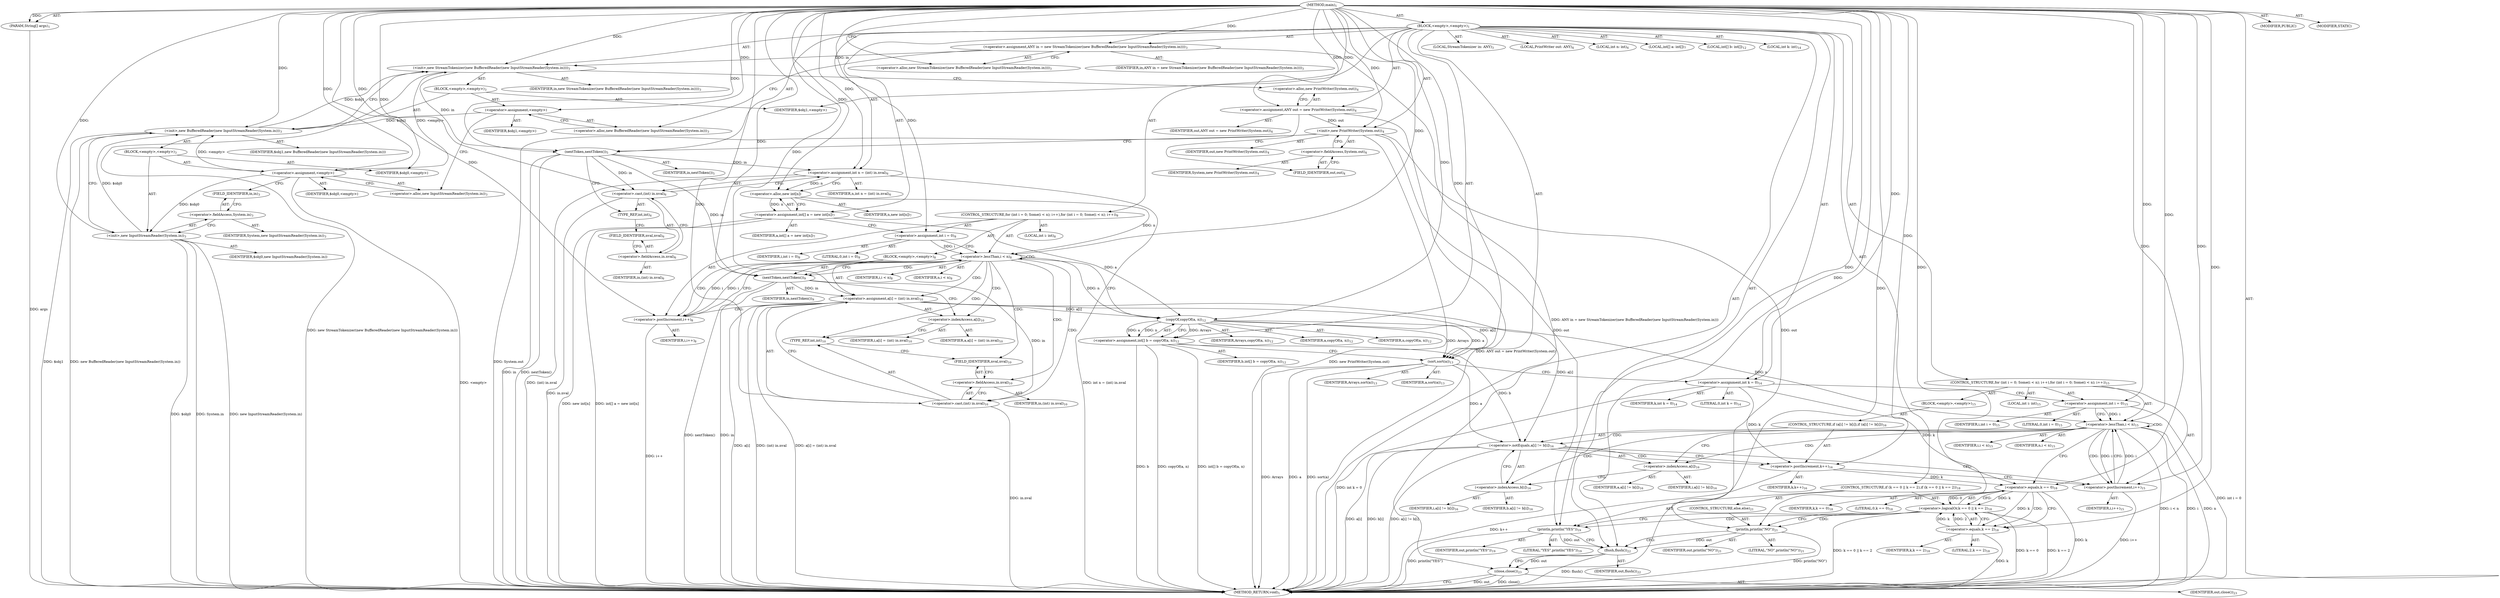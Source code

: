 digraph "main" {  
"21" [label = <(METHOD,main)<SUB>1</SUB>> ]
"22" [label = <(PARAM,String[] args)<SUB>1</SUB>> ]
"23" [label = <(BLOCK,&lt;empty&gt;,&lt;empty&gt;)<SUB>1</SUB>> ]
"4" [label = <(LOCAL,StreamTokenizer in: ANY)<SUB>3</SUB>> ]
"24" [label = <(&lt;operator&gt;.assignment,ANY in = new StreamTokenizer(new BufferedReader(new InputStreamReader(System.in))))<SUB>3</SUB>> ]
"25" [label = <(IDENTIFIER,in,ANY in = new StreamTokenizer(new BufferedReader(new InputStreamReader(System.in))))<SUB>3</SUB>> ]
"26" [label = <(&lt;operator&gt;.alloc,new StreamTokenizer(new BufferedReader(new InputStreamReader(System.in))))<SUB>3</SUB>> ]
"27" [label = <(&lt;init&gt;,new StreamTokenizer(new BufferedReader(new InputStreamReader(System.in))))<SUB>3</SUB>> ]
"3" [label = <(IDENTIFIER,in,new StreamTokenizer(new BufferedReader(new InputStreamReader(System.in))))<SUB>3</SUB>> ]
"28" [label = <(BLOCK,&lt;empty&gt;,&lt;empty&gt;)<SUB>3</SUB>> ]
"29" [label = <(&lt;operator&gt;.assignment,&lt;empty&gt;)> ]
"30" [label = <(IDENTIFIER,$obj1,&lt;empty&gt;)> ]
"31" [label = <(&lt;operator&gt;.alloc,new BufferedReader(new InputStreamReader(System.in)))<SUB>3</SUB>> ]
"32" [label = <(&lt;init&gt;,new BufferedReader(new InputStreamReader(System.in)))<SUB>3</SUB>> ]
"33" [label = <(IDENTIFIER,$obj1,new BufferedReader(new InputStreamReader(System.in)))> ]
"34" [label = <(BLOCK,&lt;empty&gt;,&lt;empty&gt;)<SUB>3</SUB>> ]
"35" [label = <(&lt;operator&gt;.assignment,&lt;empty&gt;)> ]
"36" [label = <(IDENTIFIER,$obj0,&lt;empty&gt;)> ]
"37" [label = <(&lt;operator&gt;.alloc,new InputStreamReader(System.in))<SUB>3</SUB>> ]
"38" [label = <(&lt;init&gt;,new InputStreamReader(System.in))<SUB>3</SUB>> ]
"39" [label = <(IDENTIFIER,$obj0,new InputStreamReader(System.in))> ]
"40" [label = <(&lt;operator&gt;.fieldAccess,System.in)<SUB>3</SUB>> ]
"41" [label = <(IDENTIFIER,System,new InputStreamReader(System.in))<SUB>3</SUB>> ]
"42" [label = <(FIELD_IDENTIFIER,in,in)<SUB>3</SUB>> ]
"43" [label = <(IDENTIFIER,$obj0,&lt;empty&gt;)> ]
"44" [label = <(IDENTIFIER,$obj1,&lt;empty&gt;)> ]
"6" [label = <(LOCAL,PrintWriter out: ANY)<SUB>4</SUB>> ]
"45" [label = <(&lt;operator&gt;.assignment,ANY out = new PrintWriter(System.out))<SUB>4</SUB>> ]
"46" [label = <(IDENTIFIER,out,ANY out = new PrintWriter(System.out))<SUB>4</SUB>> ]
"47" [label = <(&lt;operator&gt;.alloc,new PrintWriter(System.out))<SUB>4</SUB>> ]
"48" [label = <(&lt;init&gt;,new PrintWriter(System.out))<SUB>4</SUB>> ]
"5" [label = <(IDENTIFIER,out,new PrintWriter(System.out))<SUB>4</SUB>> ]
"49" [label = <(&lt;operator&gt;.fieldAccess,System.out)<SUB>4</SUB>> ]
"50" [label = <(IDENTIFIER,System,new PrintWriter(System.out))<SUB>4</SUB>> ]
"51" [label = <(FIELD_IDENTIFIER,out,out)<SUB>4</SUB>> ]
"52" [label = <(nextToken,nextToken())<SUB>5</SUB>> ]
"53" [label = <(IDENTIFIER,in,nextToken())<SUB>5</SUB>> ]
"54" [label = <(LOCAL,int n: int)<SUB>6</SUB>> ]
"55" [label = <(&lt;operator&gt;.assignment,int n = (int) in.nval)<SUB>6</SUB>> ]
"56" [label = <(IDENTIFIER,n,int n = (int) in.nval)<SUB>6</SUB>> ]
"57" [label = <(&lt;operator&gt;.cast,(int) in.nval)<SUB>6</SUB>> ]
"58" [label = <(TYPE_REF,int,int)<SUB>6</SUB>> ]
"59" [label = <(&lt;operator&gt;.fieldAccess,in.nval)<SUB>6</SUB>> ]
"60" [label = <(IDENTIFIER,in,(int) in.nval)<SUB>6</SUB>> ]
"61" [label = <(FIELD_IDENTIFIER,nval,nval)<SUB>6</SUB>> ]
"62" [label = <(LOCAL,int[] a: int[])<SUB>7</SUB>> ]
"63" [label = <(&lt;operator&gt;.assignment,int[] a = new int[n])<SUB>7</SUB>> ]
"64" [label = <(IDENTIFIER,a,int[] a = new int[n])<SUB>7</SUB>> ]
"65" [label = <(&lt;operator&gt;.alloc,new int[n])> ]
"66" [label = <(IDENTIFIER,n,new int[n])<SUB>7</SUB>> ]
"67" [label = <(CONTROL_STRUCTURE,for (int i = 0; Some(i &lt; n); i++),for (int i = 0; Some(i &lt; n); i++))<SUB>8</SUB>> ]
"68" [label = <(LOCAL,int i: int)<SUB>8</SUB>> ]
"69" [label = <(&lt;operator&gt;.assignment,int i = 0)<SUB>8</SUB>> ]
"70" [label = <(IDENTIFIER,i,int i = 0)<SUB>8</SUB>> ]
"71" [label = <(LITERAL,0,int i = 0)<SUB>8</SUB>> ]
"72" [label = <(&lt;operator&gt;.lessThan,i &lt; n)<SUB>8</SUB>> ]
"73" [label = <(IDENTIFIER,i,i &lt; n)<SUB>8</SUB>> ]
"74" [label = <(IDENTIFIER,n,i &lt; n)<SUB>8</SUB>> ]
"75" [label = <(&lt;operator&gt;.postIncrement,i++)<SUB>8</SUB>> ]
"76" [label = <(IDENTIFIER,i,i++)<SUB>8</SUB>> ]
"77" [label = <(BLOCK,&lt;empty&gt;,&lt;empty&gt;)<SUB>8</SUB>> ]
"78" [label = <(nextToken,nextToken())<SUB>9</SUB>> ]
"79" [label = <(IDENTIFIER,in,nextToken())<SUB>9</SUB>> ]
"80" [label = <(&lt;operator&gt;.assignment,a[i] = (int) in.nval)<SUB>10</SUB>> ]
"81" [label = <(&lt;operator&gt;.indexAccess,a[i])<SUB>10</SUB>> ]
"82" [label = <(IDENTIFIER,a,a[i] = (int) in.nval)<SUB>10</SUB>> ]
"83" [label = <(IDENTIFIER,i,a[i] = (int) in.nval)<SUB>10</SUB>> ]
"84" [label = <(&lt;operator&gt;.cast,(int) in.nval)<SUB>10</SUB>> ]
"85" [label = <(TYPE_REF,int,int)<SUB>10</SUB>> ]
"86" [label = <(&lt;operator&gt;.fieldAccess,in.nval)<SUB>10</SUB>> ]
"87" [label = <(IDENTIFIER,in,(int) in.nval)<SUB>10</SUB>> ]
"88" [label = <(FIELD_IDENTIFIER,nval,nval)<SUB>10</SUB>> ]
"89" [label = <(LOCAL,int[] b: int[])<SUB>12</SUB>> ]
"90" [label = <(&lt;operator&gt;.assignment,int[] b = copyOf(a, n))<SUB>12</SUB>> ]
"91" [label = <(IDENTIFIER,b,int[] b = copyOf(a, n))<SUB>12</SUB>> ]
"92" [label = <(copyOf,copyOf(a, n))<SUB>12</SUB>> ]
"93" [label = <(IDENTIFIER,Arrays,copyOf(a, n))<SUB>12</SUB>> ]
"94" [label = <(IDENTIFIER,a,copyOf(a, n))<SUB>12</SUB>> ]
"95" [label = <(IDENTIFIER,n,copyOf(a, n))<SUB>12</SUB>> ]
"96" [label = <(sort,sort(a))<SUB>13</SUB>> ]
"97" [label = <(IDENTIFIER,Arrays,sort(a))<SUB>13</SUB>> ]
"98" [label = <(IDENTIFIER,a,sort(a))<SUB>13</SUB>> ]
"99" [label = <(LOCAL,int k: int)<SUB>14</SUB>> ]
"100" [label = <(&lt;operator&gt;.assignment,int k = 0)<SUB>14</SUB>> ]
"101" [label = <(IDENTIFIER,k,int k = 0)<SUB>14</SUB>> ]
"102" [label = <(LITERAL,0,int k = 0)<SUB>14</SUB>> ]
"103" [label = <(CONTROL_STRUCTURE,for (int i = 0; Some(i &lt; n); i++),for (int i = 0; Some(i &lt; n); i++))<SUB>15</SUB>> ]
"104" [label = <(LOCAL,int i: int)<SUB>15</SUB>> ]
"105" [label = <(&lt;operator&gt;.assignment,int i = 0)<SUB>15</SUB>> ]
"106" [label = <(IDENTIFIER,i,int i = 0)<SUB>15</SUB>> ]
"107" [label = <(LITERAL,0,int i = 0)<SUB>15</SUB>> ]
"108" [label = <(&lt;operator&gt;.lessThan,i &lt; n)<SUB>15</SUB>> ]
"109" [label = <(IDENTIFIER,i,i &lt; n)<SUB>15</SUB>> ]
"110" [label = <(IDENTIFIER,n,i &lt; n)<SUB>15</SUB>> ]
"111" [label = <(&lt;operator&gt;.postIncrement,i++)<SUB>15</SUB>> ]
"112" [label = <(IDENTIFIER,i,i++)<SUB>15</SUB>> ]
"113" [label = <(BLOCK,&lt;empty&gt;,&lt;empty&gt;)<SUB>15</SUB>> ]
"114" [label = <(CONTROL_STRUCTURE,if (a[i] != b[i]),if (a[i] != b[i]))<SUB>16</SUB>> ]
"115" [label = <(&lt;operator&gt;.notEquals,a[i] != b[i])<SUB>16</SUB>> ]
"116" [label = <(&lt;operator&gt;.indexAccess,a[i])<SUB>16</SUB>> ]
"117" [label = <(IDENTIFIER,a,a[i] != b[i])<SUB>16</SUB>> ]
"118" [label = <(IDENTIFIER,i,a[i] != b[i])<SUB>16</SUB>> ]
"119" [label = <(&lt;operator&gt;.indexAccess,b[i])<SUB>16</SUB>> ]
"120" [label = <(IDENTIFIER,b,a[i] != b[i])<SUB>16</SUB>> ]
"121" [label = <(IDENTIFIER,i,a[i] != b[i])<SUB>16</SUB>> ]
"122" [label = <(&lt;operator&gt;.postIncrement,k++)<SUB>16</SUB>> ]
"123" [label = <(IDENTIFIER,k,k++)<SUB>16</SUB>> ]
"124" [label = <(CONTROL_STRUCTURE,if (k == 0 || k == 2),if (k == 0 || k == 2))<SUB>18</SUB>> ]
"125" [label = <(&lt;operator&gt;.logicalOr,k == 0 || k == 2)<SUB>18</SUB>> ]
"126" [label = <(&lt;operator&gt;.equals,k == 0)<SUB>18</SUB>> ]
"127" [label = <(IDENTIFIER,k,k == 0)<SUB>18</SUB>> ]
"128" [label = <(LITERAL,0,k == 0)<SUB>18</SUB>> ]
"129" [label = <(&lt;operator&gt;.equals,k == 2)<SUB>18</SUB>> ]
"130" [label = <(IDENTIFIER,k,k == 2)<SUB>18</SUB>> ]
"131" [label = <(LITERAL,2,k == 2)<SUB>18</SUB>> ]
"132" [label = <(println,println(&quot;YES&quot;))<SUB>19</SUB>> ]
"133" [label = <(IDENTIFIER,out,println(&quot;YES&quot;))<SUB>19</SUB>> ]
"134" [label = <(LITERAL,&quot;YES&quot;,println(&quot;YES&quot;))<SUB>19</SUB>> ]
"135" [label = <(CONTROL_STRUCTURE,else,else)<SUB>21</SUB>> ]
"136" [label = <(println,println(&quot;NO&quot;))<SUB>21</SUB>> ]
"137" [label = <(IDENTIFIER,out,println(&quot;NO&quot;))<SUB>21</SUB>> ]
"138" [label = <(LITERAL,&quot;NO&quot;,println(&quot;NO&quot;))<SUB>21</SUB>> ]
"139" [label = <(flush,flush())<SUB>22</SUB>> ]
"140" [label = <(IDENTIFIER,out,flush())<SUB>22</SUB>> ]
"141" [label = <(close,close())<SUB>23</SUB>> ]
"142" [label = <(IDENTIFIER,out,close())<SUB>23</SUB>> ]
"143" [label = <(MODIFIER,PUBLIC)> ]
"144" [label = <(MODIFIER,STATIC)> ]
"145" [label = <(METHOD_RETURN,void)<SUB>1</SUB>> ]
  "21" -> "22"  [ label = "AST: "] 
  "21" -> "23"  [ label = "AST: "] 
  "21" -> "143"  [ label = "AST: "] 
  "21" -> "144"  [ label = "AST: "] 
  "21" -> "145"  [ label = "AST: "] 
  "23" -> "4"  [ label = "AST: "] 
  "23" -> "24"  [ label = "AST: "] 
  "23" -> "27"  [ label = "AST: "] 
  "23" -> "6"  [ label = "AST: "] 
  "23" -> "45"  [ label = "AST: "] 
  "23" -> "48"  [ label = "AST: "] 
  "23" -> "52"  [ label = "AST: "] 
  "23" -> "54"  [ label = "AST: "] 
  "23" -> "55"  [ label = "AST: "] 
  "23" -> "62"  [ label = "AST: "] 
  "23" -> "63"  [ label = "AST: "] 
  "23" -> "67"  [ label = "AST: "] 
  "23" -> "89"  [ label = "AST: "] 
  "23" -> "90"  [ label = "AST: "] 
  "23" -> "96"  [ label = "AST: "] 
  "23" -> "99"  [ label = "AST: "] 
  "23" -> "100"  [ label = "AST: "] 
  "23" -> "103"  [ label = "AST: "] 
  "23" -> "124"  [ label = "AST: "] 
  "23" -> "139"  [ label = "AST: "] 
  "23" -> "141"  [ label = "AST: "] 
  "24" -> "25"  [ label = "AST: "] 
  "24" -> "26"  [ label = "AST: "] 
  "27" -> "3"  [ label = "AST: "] 
  "27" -> "28"  [ label = "AST: "] 
  "28" -> "29"  [ label = "AST: "] 
  "28" -> "32"  [ label = "AST: "] 
  "28" -> "44"  [ label = "AST: "] 
  "29" -> "30"  [ label = "AST: "] 
  "29" -> "31"  [ label = "AST: "] 
  "32" -> "33"  [ label = "AST: "] 
  "32" -> "34"  [ label = "AST: "] 
  "34" -> "35"  [ label = "AST: "] 
  "34" -> "38"  [ label = "AST: "] 
  "34" -> "43"  [ label = "AST: "] 
  "35" -> "36"  [ label = "AST: "] 
  "35" -> "37"  [ label = "AST: "] 
  "38" -> "39"  [ label = "AST: "] 
  "38" -> "40"  [ label = "AST: "] 
  "40" -> "41"  [ label = "AST: "] 
  "40" -> "42"  [ label = "AST: "] 
  "45" -> "46"  [ label = "AST: "] 
  "45" -> "47"  [ label = "AST: "] 
  "48" -> "5"  [ label = "AST: "] 
  "48" -> "49"  [ label = "AST: "] 
  "49" -> "50"  [ label = "AST: "] 
  "49" -> "51"  [ label = "AST: "] 
  "52" -> "53"  [ label = "AST: "] 
  "55" -> "56"  [ label = "AST: "] 
  "55" -> "57"  [ label = "AST: "] 
  "57" -> "58"  [ label = "AST: "] 
  "57" -> "59"  [ label = "AST: "] 
  "59" -> "60"  [ label = "AST: "] 
  "59" -> "61"  [ label = "AST: "] 
  "63" -> "64"  [ label = "AST: "] 
  "63" -> "65"  [ label = "AST: "] 
  "65" -> "66"  [ label = "AST: "] 
  "67" -> "68"  [ label = "AST: "] 
  "67" -> "69"  [ label = "AST: "] 
  "67" -> "72"  [ label = "AST: "] 
  "67" -> "75"  [ label = "AST: "] 
  "67" -> "77"  [ label = "AST: "] 
  "69" -> "70"  [ label = "AST: "] 
  "69" -> "71"  [ label = "AST: "] 
  "72" -> "73"  [ label = "AST: "] 
  "72" -> "74"  [ label = "AST: "] 
  "75" -> "76"  [ label = "AST: "] 
  "77" -> "78"  [ label = "AST: "] 
  "77" -> "80"  [ label = "AST: "] 
  "78" -> "79"  [ label = "AST: "] 
  "80" -> "81"  [ label = "AST: "] 
  "80" -> "84"  [ label = "AST: "] 
  "81" -> "82"  [ label = "AST: "] 
  "81" -> "83"  [ label = "AST: "] 
  "84" -> "85"  [ label = "AST: "] 
  "84" -> "86"  [ label = "AST: "] 
  "86" -> "87"  [ label = "AST: "] 
  "86" -> "88"  [ label = "AST: "] 
  "90" -> "91"  [ label = "AST: "] 
  "90" -> "92"  [ label = "AST: "] 
  "92" -> "93"  [ label = "AST: "] 
  "92" -> "94"  [ label = "AST: "] 
  "92" -> "95"  [ label = "AST: "] 
  "96" -> "97"  [ label = "AST: "] 
  "96" -> "98"  [ label = "AST: "] 
  "100" -> "101"  [ label = "AST: "] 
  "100" -> "102"  [ label = "AST: "] 
  "103" -> "104"  [ label = "AST: "] 
  "103" -> "105"  [ label = "AST: "] 
  "103" -> "108"  [ label = "AST: "] 
  "103" -> "111"  [ label = "AST: "] 
  "103" -> "113"  [ label = "AST: "] 
  "105" -> "106"  [ label = "AST: "] 
  "105" -> "107"  [ label = "AST: "] 
  "108" -> "109"  [ label = "AST: "] 
  "108" -> "110"  [ label = "AST: "] 
  "111" -> "112"  [ label = "AST: "] 
  "113" -> "114"  [ label = "AST: "] 
  "114" -> "115"  [ label = "AST: "] 
  "114" -> "122"  [ label = "AST: "] 
  "115" -> "116"  [ label = "AST: "] 
  "115" -> "119"  [ label = "AST: "] 
  "116" -> "117"  [ label = "AST: "] 
  "116" -> "118"  [ label = "AST: "] 
  "119" -> "120"  [ label = "AST: "] 
  "119" -> "121"  [ label = "AST: "] 
  "122" -> "123"  [ label = "AST: "] 
  "124" -> "125"  [ label = "AST: "] 
  "124" -> "132"  [ label = "AST: "] 
  "124" -> "135"  [ label = "AST: "] 
  "125" -> "126"  [ label = "AST: "] 
  "125" -> "129"  [ label = "AST: "] 
  "126" -> "127"  [ label = "AST: "] 
  "126" -> "128"  [ label = "AST: "] 
  "129" -> "130"  [ label = "AST: "] 
  "129" -> "131"  [ label = "AST: "] 
  "132" -> "133"  [ label = "AST: "] 
  "132" -> "134"  [ label = "AST: "] 
  "135" -> "136"  [ label = "AST: "] 
  "136" -> "137"  [ label = "AST: "] 
  "136" -> "138"  [ label = "AST: "] 
  "139" -> "140"  [ label = "AST: "] 
  "141" -> "142"  [ label = "AST: "] 
  "24" -> "31"  [ label = "CFG: "] 
  "27" -> "47"  [ label = "CFG: "] 
  "45" -> "51"  [ label = "CFG: "] 
  "48" -> "52"  [ label = "CFG: "] 
  "52" -> "58"  [ label = "CFG: "] 
  "55" -> "65"  [ label = "CFG: "] 
  "63" -> "69"  [ label = "CFG: "] 
  "90" -> "96"  [ label = "CFG: "] 
  "96" -> "100"  [ label = "CFG: "] 
  "100" -> "105"  [ label = "CFG: "] 
  "139" -> "141"  [ label = "CFG: "] 
  "141" -> "145"  [ label = "CFG: "] 
  "26" -> "24"  [ label = "CFG: "] 
  "47" -> "45"  [ label = "CFG: "] 
  "49" -> "48"  [ label = "CFG: "] 
  "57" -> "55"  [ label = "CFG: "] 
  "65" -> "63"  [ label = "CFG: "] 
  "69" -> "72"  [ label = "CFG: "] 
  "72" -> "78"  [ label = "CFG: "] 
  "72" -> "92"  [ label = "CFG: "] 
  "75" -> "72"  [ label = "CFG: "] 
  "92" -> "90"  [ label = "CFG: "] 
  "105" -> "108"  [ label = "CFG: "] 
  "108" -> "116"  [ label = "CFG: "] 
  "108" -> "126"  [ label = "CFG: "] 
  "111" -> "108"  [ label = "CFG: "] 
  "125" -> "132"  [ label = "CFG: "] 
  "125" -> "136"  [ label = "CFG: "] 
  "132" -> "139"  [ label = "CFG: "] 
  "29" -> "37"  [ label = "CFG: "] 
  "32" -> "27"  [ label = "CFG: "] 
  "51" -> "49"  [ label = "CFG: "] 
  "58" -> "61"  [ label = "CFG: "] 
  "59" -> "57"  [ label = "CFG: "] 
  "78" -> "81"  [ label = "CFG: "] 
  "80" -> "75"  [ label = "CFG: "] 
  "126" -> "125"  [ label = "CFG: "] 
  "126" -> "129"  [ label = "CFG: "] 
  "129" -> "125"  [ label = "CFG: "] 
  "136" -> "139"  [ label = "CFG: "] 
  "31" -> "29"  [ label = "CFG: "] 
  "61" -> "59"  [ label = "CFG: "] 
  "81" -> "85"  [ label = "CFG: "] 
  "84" -> "80"  [ label = "CFG: "] 
  "115" -> "122"  [ label = "CFG: "] 
  "115" -> "111"  [ label = "CFG: "] 
  "122" -> "111"  [ label = "CFG: "] 
  "35" -> "42"  [ label = "CFG: "] 
  "38" -> "32"  [ label = "CFG: "] 
  "85" -> "88"  [ label = "CFG: "] 
  "86" -> "84"  [ label = "CFG: "] 
  "116" -> "119"  [ label = "CFG: "] 
  "119" -> "115"  [ label = "CFG: "] 
  "37" -> "35"  [ label = "CFG: "] 
  "40" -> "38"  [ label = "CFG: "] 
  "88" -> "86"  [ label = "CFG: "] 
  "42" -> "40"  [ label = "CFG: "] 
  "21" -> "26"  [ label = "CFG: "] 
  "22" -> "145"  [ label = "DDG: args"] 
  "24" -> "145"  [ label = "DDG: ANY in = new StreamTokenizer(new BufferedReader(new InputStreamReader(System.in)))"] 
  "32" -> "145"  [ label = "DDG: $obj1"] 
  "35" -> "145"  [ label = "DDG: &lt;empty&gt;"] 
  "38" -> "145"  [ label = "DDG: $obj0"] 
  "38" -> "145"  [ label = "DDG: System.in"] 
  "38" -> "145"  [ label = "DDG: new InputStreamReader(System.in)"] 
  "32" -> "145"  [ label = "DDG: new BufferedReader(new InputStreamReader(System.in))"] 
  "27" -> "145"  [ label = "DDG: new StreamTokenizer(new BufferedReader(new InputStreamReader(System.in)))"] 
  "45" -> "145"  [ label = "DDG: ANY out = new PrintWriter(System.out)"] 
  "48" -> "145"  [ label = "DDG: System.out"] 
  "48" -> "145"  [ label = "DDG: new PrintWriter(System.out)"] 
  "52" -> "145"  [ label = "DDG: in"] 
  "52" -> "145"  [ label = "DDG: nextToken()"] 
  "57" -> "145"  [ label = "DDG: in.nval"] 
  "55" -> "145"  [ label = "DDG: (int) in.nval"] 
  "55" -> "145"  [ label = "DDG: int n = (int) in.nval"] 
  "63" -> "145"  [ label = "DDG: new int[n]"] 
  "63" -> "145"  [ label = "DDG: int[] a = new int[n]"] 
  "90" -> "145"  [ label = "DDG: b"] 
  "90" -> "145"  [ label = "DDG: copyOf(a, n)"] 
  "90" -> "145"  [ label = "DDG: int[] b = copyOf(a, n)"] 
  "96" -> "145"  [ label = "DDG: Arrays"] 
  "96" -> "145"  [ label = "DDG: a"] 
  "96" -> "145"  [ label = "DDG: sort(a)"] 
  "100" -> "145"  [ label = "DDG: int k = 0"] 
  "105" -> "145"  [ label = "DDG: int i = 0"] 
  "108" -> "145"  [ label = "DDG: i"] 
  "108" -> "145"  [ label = "DDG: n"] 
  "108" -> "145"  [ label = "DDG: i &lt; n"] 
  "126" -> "145"  [ label = "DDG: k"] 
  "125" -> "145"  [ label = "DDG: k == 0"] 
  "129" -> "145"  [ label = "DDG: k"] 
  "125" -> "145"  [ label = "DDG: k == 2"] 
  "125" -> "145"  [ label = "DDG: k == 0 || k == 2"] 
  "136" -> "145"  [ label = "DDG: println(&quot;NO&quot;)"] 
  "132" -> "145"  [ label = "DDG: println(&quot;YES&quot;)"] 
  "139" -> "145"  [ label = "DDG: flush()"] 
  "141" -> "145"  [ label = "DDG: out"] 
  "141" -> "145"  [ label = "DDG: close()"] 
  "115" -> "145"  [ label = "DDG: a[i]"] 
  "115" -> "145"  [ label = "DDG: b[i]"] 
  "115" -> "145"  [ label = "DDG: a[i] != b[i]"] 
  "122" -> "145"  [ label = "DDG: k++"] 
  "111" -> "145"  [ label = "DDG: i++"] 
  "78" -> "145"  [ label = "DDG: in"] 
  "78" -> "145"  [ label = "DDG: nextToken()"] 
  "80" -> "145"  [ label = "DDG: a[i]"] 
  "84" -> "145"  [ label = "DDG: in.nval"] 
  "80" -> "145"  [ label = "DDG: (int) in.nval"] 
  "80" -> "145"  [ label = "DDG: a[i] = (int) in.nval"] 
  "75" -> "145"  [ label = "DDG: i++"] 
  "21" -> "22"  [ label = "DDG: "] 
  "21" -> "24"  [ label = "DDG: "] 
  "21" -> "45"  [ label = "DDG: "] 
  "21" -> "55"  [ label = "DDG: "] 
  "52" -> "55"  [ label = "DDG: in"] 
  "65" -> "63"  [ label = "DDG: n"] 
  "92" -> "90"  [ label = "DDG: Arrays"] 
  "92" -> "90"  [ label = "DDG: a"] 
  "92" -> "90"  [ label = "DDG: n"] 
  "21" -> "100"  [ label = "DDG: "] 
  "24" -> "27"  [ label = "DDG: in"] 
  "21" -> "27"  [ label = "DDG: "] 
  "35" -> "27"  [ label = "DDG: &lt;empty&gt;"] 
  "32" -> "27"  [ label = "DDG: $obj1"] 
  "45" -> "48"  [ label = "DDG: out"] 
  "21" -> "48"  [ label = "DDG: "] 
  "27" -> "52"  [ label = "DDG: in"] 
  "21" -> "52"  [ label = "DDG: "] 
  "21" -> "69"  [ label = "DDG: "] 
  "92" -> "96"  [ label = "DDG: Arrays"] 
  "21" -> "96"  [ label = "DDG: "] 
  "92" -> "96"  [ label = "DDG: a"] 
  "80" -> "96"  [ label = "DDG: a[i]"] 
  "21" -> "105"  [ label = "DDG: "] 
  "136" -> "139"  [ label = "DDG: out"] 
  "132" -> "139"  [ label = "DDG: out"] 
  "21" -> "139"  [ label = "DDG: "] 
  "139" -> "141"  [ label = "DDG: out"] 
  "21" -> "141"  [ label = "DDG: "] 
  "21" -> "29"  [ label = "DDG: "] 
  "21" -> "44"  [ label = "DDG: "] 
  "21" -> "57"  [ label = "DDG: "] 
  "52" -> "57"  [ label = "DDG: in"] 
  "55" -> "65"  [ label = "DDG: n"] 
  "21" -> "65"  [ label = "DDG: "] 
  "69" -> "72"  [ label = "DDG: i"] 
  "75" -> "72"  [ label = "DDG: i"] 
  "21" -> "72"  [ label = "DDG: "] 
  "65" -> "72"  [ label = "DDG: n"] 
  "72" -> "75"  [ label = "DDG: i"] 
  "21" -> "75"  [ label = "DDG: "] 
  "21" -> "80"  [ label = "DDG: "] 
  "78" -> "80"  [ label = "DDG: in"] 
  "21" -> "92"  [ label = "DDG: "] 
  "63" -> "92"  [ label = "DDG: a"] 
  "80" -> "92"  [ label = "DDG: a[i]"] 
  "72" -> "92"  [ label = "DDG: n"] 
  "105" -> "108"  [ label = "DDG: i"] 
  "111" -> "108"  [ label = "DDG: i"] 
  "21" -> "108"  [ label = "DDG: "] 
  "92" -> "108"  [ label = "DDG: n"] 
  "108" -> "111"  [ label = "DDG: i"] 
  "21" -> "111"  [ label = "DDG: "] 
  "126" -> "125"  [ label = "DDG: k"] 
  "126" -> "125"  [ label = "DDG: 0"] 
  "129" -> "125"  [ label = "DDG: k"] 
  "129" -> "125"  [ label = "DDG: 2"] 
  "48" -> "132"  [ label = "DDG: out"] 
  "21" -> "132"  [ label = "DDG: "] 
  "29" -> "32"  [ label = "DDG: $obj1"] 
  "21" -> "32"  [ label = "DDG: "] 
  "35" -> "32"  [ label = "DDG: &lt;empty&gt;"] 
  "38" -> "32"  [ label = "DDG: $obj0"] 
  "52" -> "78"  [ label = "DDG: in"] 
  "21" -> "78"  [ label = "DDG: "] 
  "100" -> "126"  [ label = "DDG: k"] 
  "122" -> "126"  [ label = "DDG: k"] 
  "21" -> "126"  [ label = "DDG: "] 
  "126" -> "129"  [ label = "DDG: k"] 
  "21" -> "129"  [ label = "DDG: "] 
  "48" -> "136"  [ label = "DDG: out"] 
  "21" -> "136"  [ label = "DDG: "] 
  "21" -> "35"  [ label = "DDG: "] 
  "21" -> "43"  [ label = "DDG: "] 
  "21" -> "84"  [ label = "DDG: "] 
  "78" -> "84"  [ label = "DDG: in"] 
  "96" -> "115"  [ label = "DDG: a"] 
  "80" -> "115"  [ label = "DDG: a[i]"] 
  "90" -> "115"  [ label = "DDG: b"] 
  "100" -> "122"  [ label = "DDG: k"] 
  "21" -> "122"  [ label = "DDG: "] 
  "35" -> "38"  [ label = "DDG: $obj0"] 
  "21" -> "38"  [ label = "DDG: "] 
  "72" -> "80"  [ label = "CDG: "] 
  "72" -> "75"  [ label = "CDG: "] 
  "72" -> "81"  [ label = "CDG: "] 
  "72" -> "84"  [ label = "CDG: "] 
  "72" -> "85"  [ label = "CDG: "] 
  "72" -> "72"  [ label = "CDG: "] 
  "72" -> "88"  [ label = "CDG: "] 
  "72" -> "78"  [ label = "CDG: "] 
  "72" -> "86"  [ label = "CDG: "] 
  "108" -> "115"  [ label = "CDG: "] 
  "108" -> "116"  [ label = "CDG: "] 
  "108" -> "119"  [ label = "CDG: "] 
  "108" -> "108"  [ label = "CDG: "] 
  "108" -> "111"  [ label = "CDG: "] 
  "125" -> "136"  [ label = "CDG: "] 
  "125" -> "132"  [ label = "CDG: "] 
  "126" -> "129"  [ label = "CDG: "] 
  "115" -> "122"  [ label = "CDG: "] 
}
